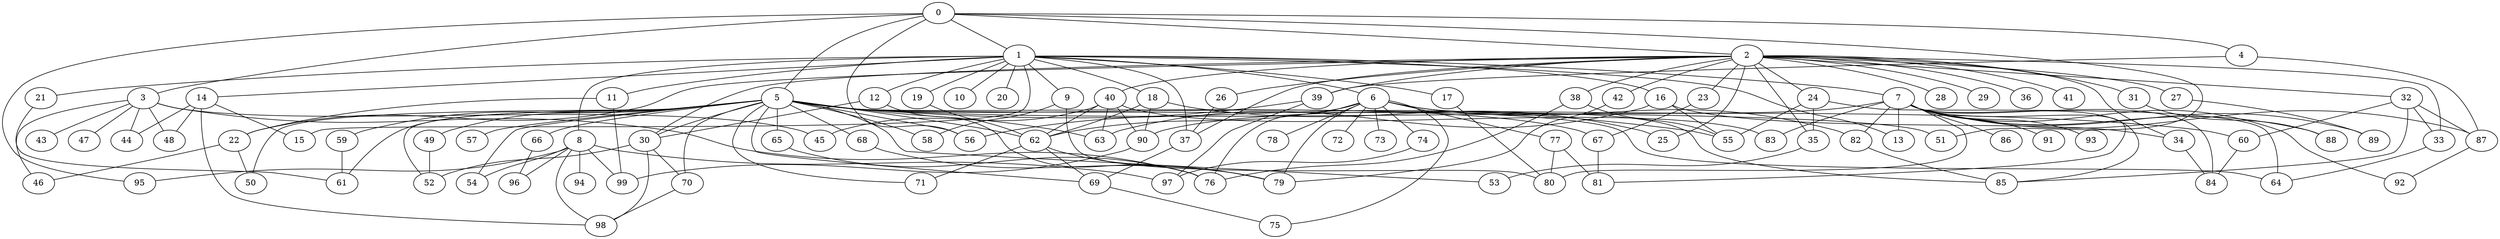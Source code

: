 
graph graphname {
    0 -- 1
0 -- 2
0 -- 3
0 -- 4
0 -- 5
0 -- 95
0 -- 56
0 -- 51
1 -- 6
1 -- 7
1 -- 8
1 -- 9
1 -- 10
1 -- 11
1 -- 12
1 -- 13
1 -- 14
1 -- 15
1 -- 16
1 -- 17
1 -- 18
1 -- 19
1 -- 20
1 -- 21
1 -- 37
2 -- 22
2 -- 23
2 -- 24
2 -- 25
2 -- 26
2 -- 27
2 -- 28
2 -- 29
2 -- 30
2 -- 31
2 -- 32
2 -- 33
2 -- 34
2 -- 35
2 -- 36
2 -- 37
2 -- 38
2 -- 39
2 -- 40
2 -- 41
2 -- 42
3 -- 43
3 -- 44
3 -- 45
3 -- 46
3 -- 47
3 -- 48
3 -- 76
4 -- 87
4 -- 39
5 -- 49
5 -- 50
5 -- 51
5 -- 52
5 -- 53
5 -- 54
5 -- 55
5 -- 56
5 -- 57
5 -- 58
5 -- 59
5 -- 60
5 -- 61
5 -- 62
5 -- 63
5 -- 64
5 -- 65
5 -- 66
5 -- 67
5 -- 68
5 -- 69
5 -- 70
5 -- 71
5 -- 30
6 -- 72
6 -- 73
6 -- 74
6 -- 75
6 -- 76
6 -- 77
6 -- 78
6 -- 79
6 -- 62
6 -- 82
6 -- 85
7 -- 80
7 -- 81
7 -- 82
7 -- 83
7 -- 84
7 -- 85
7 -- 86
7 -- 87
7 -- 88
7 -- 89
7 -- 90
7 -- 91
7 -- 92
7 -- 93
7 -- 13
8 -- 96
8 -- 98
8 -- 99
8 -- 97
8 -- 94
8 -- 95
8 -- 54
9 -- 80
9 -- 58
11 -- 22
11 -- 99
12 -- 76
12 -- 30
14 -- 48
14 -- 15
14 -- 98
14 -- 44
16 -- 34
16 -- 55
16 -- 63
17 -- 80
18 -- 90
18 -- 25
18 -- 62
19 -- 62
21 -- 61
22 -- 50
22 -- 46
23 -- 67
24 -- 55
24 -- 64
24 -- 35
26 -- 37
27 -- 89
30 -- 98
30 -- 70
30 -- 52
31 -- 88
32 -- 85
32 -- 87
32 -- 33
32 -- 60
33 -- 64
34 -- 84
35 -- 53
37 -- 69
38 -- 76
38 -- 55
39 -- 97
39 -- 56
40 -- 62
40 -- 45
40 -- 90
40 -- 63
40 -- 83
42 -- 79
49 -- 52
59 -- 61
60 -- 84
62 -- 79
62 -- 71
62 -- 69
65 -- 76
66 -- 96
67 -- 81
68 -- 79
69 -- 75
70 -- 98
74 -- 97
77 -- 80
77 -- 81
82 -- 85
87 -- 92
90 -- 99

}
